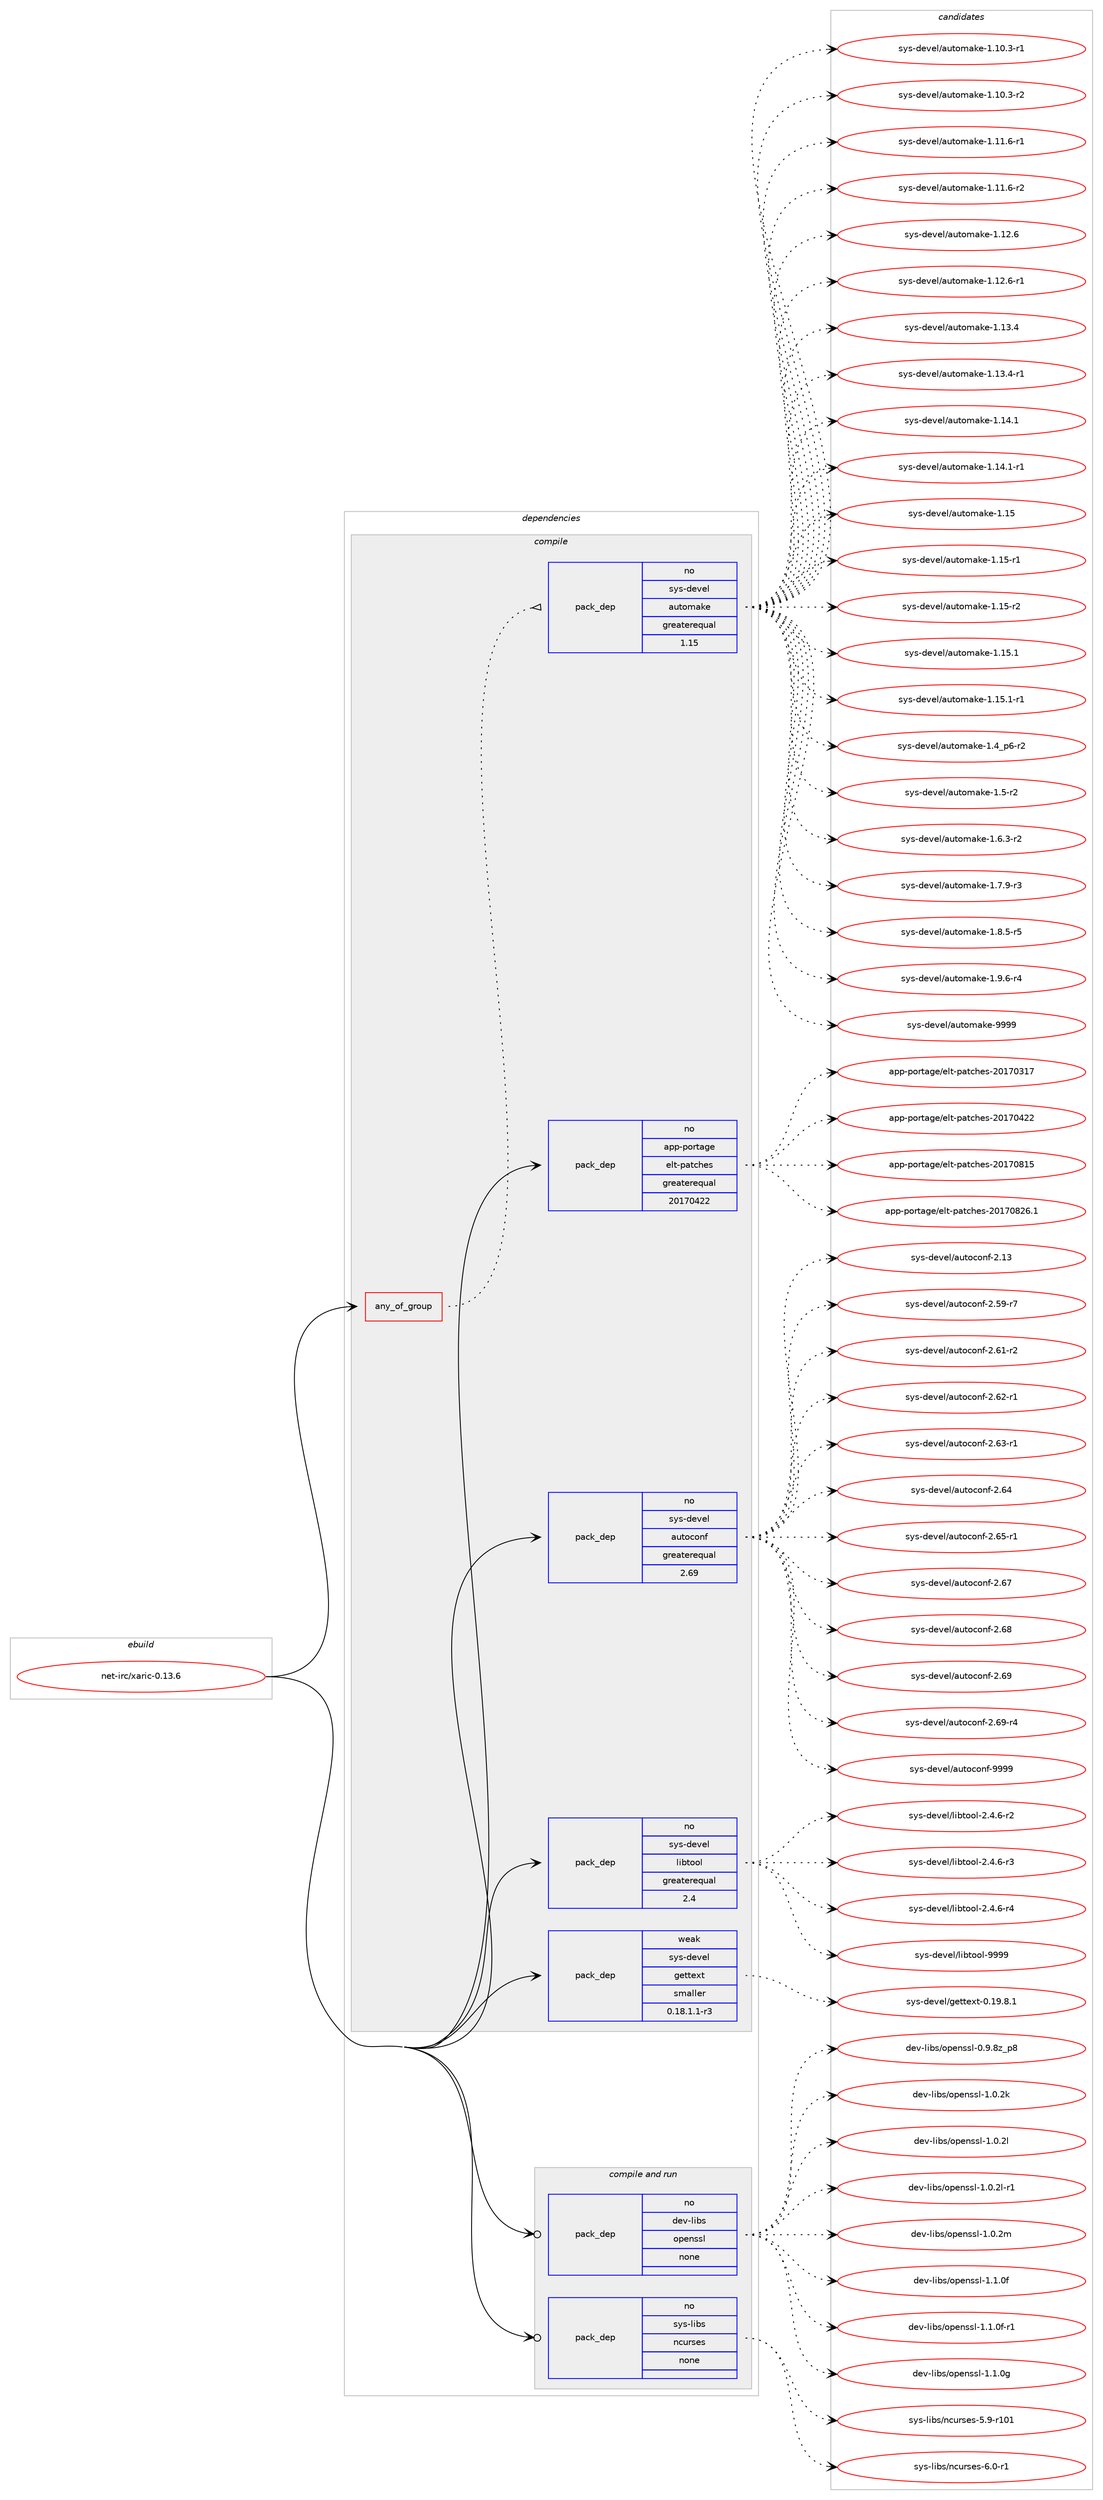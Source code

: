 digraph prolog {

# *************
# Graph options
# *************

newrank=true;
concentrate=true;
compound=true;
graph [rankdir=LR,fontname=Helvetica,fontsize=10,ranksep=1.5];#, ranksep=2.5, nodesep=0.2];
edge  [arrowhead=vee];
node  [fontname=Helvetica,fontsize=10];

# **********
# The ebuild
# **********

subgraph cluster_leftcol {
color=gray;
rank=same;
label=<<i>ebuild</i>>;
id [label="net-irc/xaric-0.13.6", color=red, width=4, href="../net-irc/xaric-0.13.6.svg"];
}

# ****************
# The dependencies
# ****************

subgraph cluster_midcol {
color=gray;
label=<<i>dependencies</i>>;
subgraph cluster_compile {
fillcolor="#eeeeee";
style=filled;
label=<<i>compile</i>>;
subgraph any6708 {
dependency415352 [label=<<TABLE BORDER="0" CELLBORDER="1" CELLSPACING="0" CELLPADDING="4"><TR><TD CELLPADDING="10">any_of_group</TD></TR></TABLE>>, shape=none, color=red];subgraph pack305673 {
dependency415353 [label=<<TABLE BORDER="0" CELLBORDER="1" CELLSPACING="0" CELLPADDING="4" WIDTH="220"><TR><TD ROWSPAN="6" CELLPADDING="30">pack_dep</TD></TR><TR><TD WIDTH="110">no</TD></TR><TR><TD>sys-devel</TD></TR><TR><TD>automake</TD></TR><TR><TD>greaterequal</TD></TR><TR><TD>1.15</TD></TR></TABLE>>, shape=none, color=blue];
}
dependency415352:e -> dependency415353:w [weight=20,style="dotted",arrowhead="oinv"];
}
id:e -> dependency415352:w [weight=20,style="solid",arrowhead="vee"];
subgraph pack305674 {
dependency415354 [label=<<TABLE BORDER="0" CELLBORDER="1" CELLSPACING="0" CELLPADDING="4" WIDTH="220"><TR><TD ROWSPAN="6" CELLPADDING="30">pack_dep</TD></TR><TR><TD WIDTH="110">no</TD></TR><TR><TD>app-portage</TD></TR><TR><TD>elt-patches</TD></TR><TR><TD>greaterequal</TD></TR><TR><TD>20170422</TD></TR></TABLE>>, shape=none, color=blue];
}
id:e -> dependency415354:w [weight=20,style="solid",arrowhead="vee"];
subgraph pack305675 {
dependency415355 [label=<<TABLE BORDER="0" CELLBORDER="1" CELLSPACING="0" CELLPADDING="4" WIDTH="220"><TR><TD ROWSPAN="6" CELLPADDING="30">pack_dep</TD></TR><TR><TD WIDTH="110">no</TD></TR><TR><TD>sys-devel</TD></TR><TR><TD>autoconf</TD></TR><TR><TD>greaterequal</TD></TR><TR><TD>2.69</TD></TR></TABLE>>, shape=none, color=blue];
}
id:e -> dependency415355:w [weight=20,style="solid",arrowhead="vee"];
subgraph pack305676 {
dependency415356 [label=<<TABLE BORDER="0" CELLBORDER="1" CELLSPACING="0" CELLPADDING="4" WIDTH="220"><TR><TD ROWSPAN="6" CELLPADDING="30">pack_dep</TD></TR><TR><TD WIDTH="110">no</TD></TR><TR><TD>sys-devel</TD></TR><TR><TD>libtool</TD></TR><TR><TD>greaterequal</TD></TR><TR><TD>2.4</TD></TR></TABLE>>, shape=none, color=blue];
}
id:e -> dependency415356:w [weight=20,style="solid",arrowhead="vee"];
subgraph pack305677 {
dependency415357 [label=<<TABLE BORDER="0" CELLBORDER="1" CELLSPACING="0" CELLPADDING="4" WIDTH="220"><TR><TD ROWSPAN="6" CELLPADDING="30">pack_dep</TD></TR><TR><TD WIDTH="110">weak</TD></TR><TR><TD>sys-devel</TD></TR><TR><TD>gettext</TD></TR><TR><TD>smaller</TD></TR><TR><TD>0.18.1.1-r3</TD></TR></TABLE>>, shape=none, color=blue];
}
id:e -> dependency415357:w [weight=20,style="solid",arrowhead="vee"];
}
subgraph cluster_compileandrun {
fillcolor="#eeeeee";
style=filled;
label=<<i>compile and run</i>>;
subgraph pack305678 {
dependency415358 [label=<<TABLE BORDER="0" CELLBORDER="1" CELLSPACING="0" CELLPADDING="4" WIDTH="220"><TR><TD ROWSPAN="6" CELLPADDING="30">pack_dep</TD></TR><TR><TD WIDTH="110">no</TD></TR><TR><TD>dev-libs</TD></TR><TR><TD>openssl</TD></TR><TR><TD>none</TD></TR><TR><TD></TD></TR></TABLE>>, shape=none, color=blue];
}
id:e -> dependency415358:w [weight=20,style="solid",arrowhead="odotvee"];
subgraph pack305679 {
dependency415359 [label=<<TABLE BORDER="0" CELLBORDER="1" CELLSPACING="0" CELLPADDING="4" WIDTH="220"><TR><TD ROWSPAN="6" CELLPADDING="30">pack_dep</TD></TR><TR><TD WIDTH="110">no</TD></TR><TR><TD>sys-libs</TD></TR><TR><TD>ncurses</TD></TR><TR><TD>none</TD></TR><TR><TD></TD></TR></TABLE>>, shape=none, color=blue];
}
id:e -> dependency415359:w [weight=20,style="solid",arrowhead="odotvee"];
}
subgraph cluster_run {
fillcolor="#eeeeee";
style=filled;
label=<<i>run</i>>;
}
}

# **************
# The candidates
# **************

subgraph cluster_choices {
rank=same;
color=gray;
label=<<i>candidates</i>>;

subgraph choice305673 {
color=black;
nodesep=1;
choice11512111545100101118101108479711711611110997107101454946494846514511449 [label="sys-devel/automake-1.10.3-r1", color=red, width=4,href="../sys-devel/automake-1.10.3-r1.svg"];
choice11512111545100101118101108479711711611110997107101454946494846514511450 [label="sys-devel/automake-1.10.3-r2", color=red, width=4,href="../sys-devel/automake-1.10.3-r2.svg"];
choice11512111545100101118101108479711711611110997107101454946494946544511449 [label="sys-devel/automake-1.11.6-r1", color=red, width=4,href="../sys-devel/automake-1.11.6-r1.svg"];
choice11512111545100101118101108479711711611110997107101454946494946544511450 [label="sys-devel/automake-1.11.6-r2", color=red, width=4,href="../sys-devel/automake-1.11.6-r2.svg"];
choice1151211154510010111810110847971171161111099710710145494649504654 [label="sys-devel/automake-1.12.6", color=red, width=4,href="../sys-devel/automake-1.12.6.svg"];
choice11512111545100101118101108479711711611110997107101454946495046544511449 [label="sys-devel/automake-1.12.6-r1", color=red, width=4,href="../sys-devel/automake-1.12.6-r1.svg"];
choice1151211154510010111810110847971171161111099710710145494649514652 [label="sys-devel/automake-1.13.4", color=red, width=4,href="../sys-devel/automake-1.13.4.svg"];
choice11512111545100101118101108479711711611110997107101454946495146524511449 [label="sys-devel/automake-1.13.4-r1", color=red, width=4,href="../sys-devel/automake-1.13.4-r1.svg"];
choice1151211154510010111810110847971171161111099710710145494649524649 [label="sys-devel/automake-1.14.1", color=red, width=4,href="../sys-devel/automake-1.14.1.svg"];
choice11512111545100101118101108479711711611110997107101454946495246494511449 [label="sys-devel/automake-1.14.1-r1", color=red, width=4,href="../sys-devel/automake-1.14.1-r1.svg"];
choice115121115451001011181011084797117116111109971071014549464953 [label="sys-devel/automake-1.15", color=red, width=4,href="../sys-devel/automake-1.15.svg"];
choice1151211154510010111810110847971171161111099710710145494649534511449 [label="sys-devel/automake-1.15-r1", color=red, width=4,href="../sys-devel/automake-1.15-r1.svg"];
choice1151211154510010111810110847971171161111099710710145494649534511450 [label="sys-devel/automake-1.15-r2", color=red, width=4,href="../sys-devel/automake-1.15-r2.svg"];
choice1151211154510010111810110847971171161111099710710145494649534649 [label="sys-devel/automake-1.15.1", color=red, width=4,href="../sys-devel/automake-1.15.1.svg"];
choice11512111545100101118101108479711711611110997107101454946495346494511449 [label="sys-devel/automake-1.15.1-r1", color=red, width=4,href="../sys-devel/automake-1.15.1-r1.svg"];
choice115121115451001011181011084797117116111109971071014549465295112544511450 [label="sys-devel/automake-1.4_p6-r2", color=red, width=4,href="../sys-devel/automake-1.4_p6-r2.svg"];
choice11512111545100101118101108479711711611110997107101454946534511450 [label="sys-devel/automake-1.5-r2", color=red, width=4,href="../sys-devel/automake-1.5-r2.svg"];
choice115121115451001011181011084797117116111109971071014549465446514511450 [label="sys-devel/automake-1.6.3-r2", color=red, width=4,href="../sys-devel/automake-1.6.3-r2.svg"];
choice115121115451001011181011084797117116111109971071014549465546574511451 [label="sys-devel/automake-1.7.9-r3", color=red, width=4,href="../sys-devel/automake-1.7.9-r3.svg"];
choice115121115451001011181011084797117116111109971071014549465646534511453 [label="sys-devel/automake-1.8.5-r5", color=red, width=4,href="../sys-devel/automake-1.8.5-r5.svg"];
choice115121115451001011181011084797117116111109971071014549465746544511452 [label="sys-devel/automake-1.9.6-r4", color=red, width=4,href="../sys-devel/automake-1.9.6-r4.svg"];
choice115121115451001011181011084797117116111109971071014557575757 [label="sys-devel/automake-9999", color=red, width=4,href="../sys-devel/automake-9999.svg"];
dependency415353:e -> choice11512111545100101118101108479711711611110997107101454946494846514511449:w [style=dotted,weight="100"];
dependency415353:e -> choice11512111545100101118101108479711711611110997107101454946494846514511450:w [style=dotted,weight="100"];
dependency415353:e -> choice11512111545100101118101108479711711611110997107101454946494946544511449:w [style=dotted,weight="100"];
dependency415353:e -> choice11512111545100101118101108479711711611110997107101454946494946544511450:w [style=dotted,weight="100"];
dependency415353:e -> choice1151211154510010111810110847971171161111099710710145494649504654:w [style=dotted,weight="100"];
dependency415353:e -> choice11512111545100101118101108479711711611110997107101454946495046544511449:w [style=dotted,weight="100"];
dependency415353:e -> choice1151211154510010111810110847971171161111099710710145494649514652:w [style=dotted,weight="100"];
dependency415353:e -> choice11512111545100101118101108479711711611110997107101454946495146524511449:w [style=dotted,weight="100"];
dependency415353:e -> choice1151211154510010111810110847971171161111099710710145494649524649:w [style=dotted,weight="100"];
dependency415353:e -> choice11512111545100101118101108479711711611110997107101454946495246494511449:w [style=dotted,weight="100"];
dependency415353:e -> choice115121115451001011181011084797117116111109971071014549464953:w [style=dotted,weight="100"];
dependency415353:e -> choice1151211154510010111810110847971171161111099710710145494649534511449:w [style=dotted,weight="100"];
dependency415353:e -> choice1151211154510010111810110847971171161111099710710145494649534511450:w [style=dotted,weight="100"];
dependency415353:e -> choice1151211154510010111810110847971171161111099710710145494649534649:w [style=dotted,weight="100"];
dependency415353:e -> choice11512111545100101118101108479711711611110997107101454946495346494511449:w [style=dotted,weight="100"];
dependency415353:e -> choice115121115451001011181011084797117116111109971071014549465295112544511450:w [style=dotted,weight="100"];
dependency415353:e -> choice11512111545100101118101108479711711611110997107101454946534511450:w [style=dotted,weight="100"];
dependency415353:e -> choice115121115451001011181011084797117116111109971071014549465446514511450:w [style=dotted,weight="100"];
dependency415353:e -> choice115121115451001011181011084797117116111109971071014549465546574511451:w [style=dotted,weight="100"];
dependency415353:e -> choice115121115451001011181011084797117116111109971071014549465646534511453:w [style=dotted,weight="100"];
dependency415353:e -> choice115121115451001011181011084797117116111109971071014549465746544511452:w [style=dotted,weight="100"];
dependency415353:e -> choice115121115451001011181011084797117116111109971071014557575757:w [style=dotted,weight="100"];
}
subgraph choice305674 {
color=black;
nodesep=1;
choice97112112451121111141169710310147101108116451129711699104101115455048495548514955 [label="app-portage/elt-patches-20170317", color=red, width=4,href="../app-portage/elt-patches-20170317.svg"];
choice97112112451121111141169710310147101108116451129711699104101115455048495548525050 [label="app-portage/elt-patches-20170422", color=red, width=4,href="../app-portage/elt-patches-20170422.svg"];
choice97112112451121111141169710310147101108116451129711699104101115455048495548564953 [label="app-portage/elt-patches-20170815", color=red, width=4,href="../app-portage/elt-patches-20170815.svg"];
choice971121124511211111411697103101471011081164511297116991041011154550484955485650544649 [label="app-portage/elt-patches-20170826.1", color=red, width=4,href="../app-portage/elt-patches-20170826.1.svg"];
dependency415354:e -> choice97112112451121111141169710310147101108116451129711699104101115455048495548514955:w [style=dotted,weight="100"];
dependency415354:e -> choice97112112451121111141169710310147101108116451129711699104101115455048495548525050:w [style=dotted,weight="100"];
dependency415354:e -> choice97112112451121111141169710310147101108116451129711699104101115455048495548564953:w [style=dotted,weight="100"];
dependency415354:e -> choice971121124511211111411697103101471011081164511297116991041011154550484955485650544649:w [style=dotted,weight="100"];
}
subgraph choice305675 {
color=black;
nodesep=1;
choice115121115451001011181011084797117116111991111101024550464951 [label="sys-devel/autoconf-2.13", color=red, width=4,href="../sys-devel/autoconf-2.13.svg"];
choice1151211154510010111810110847971171161119911111010245504653574511455 [label="sys-devel/autoconf-2.59-r7", color=red, width=4,href="../sys-devel/autoconf-2.59-r7.svg"];
choice1151211154510010111810110847971171161119911111010245504654494511450 [label="sys-devel/autoconf-2.61-r2", color=red, width=4,href="../sys-devel/autoconf-2.61-r2.svg"];
choice1151211154510010111810110847971171161119911111010245504654504511449 [label="sys-devel/autoconf-2.62-r1", color=red, width=4,href="../sys-devel/autoconf-2.62-r1.svg"];
choice1151211154510010111810110847971171161119911111010245504654514511449 [label="sys-devel/autoconf-2.63-r1", color=red, width=4,href="../sys-devel/autoconf-2.63-r1.svg"];
choice115121115451001011181011084797117116111991111101024550465452 [label="sys-devel/autoconf-2.64", color=red, width=4,href="../sys-devel/autoconf-2.64.svg"];
choice1151211154510010111810110847971171161119911111010245504654534511449 [label="sys-devel/autoconf-2.65-r1", color=red, width=4,href="../sys-devel/autoconf-2.65-r1.svg"];
choice115121115451001011181011084797117116111991111101024550465455 [label="sys-devel/autoconf-2.67", color=red, width=4,href="../sys-devel/autoconf-2.67.svg"];
choice115121115451001011181011084797117116111991111101024550465456 [label="sys-devel/autoconf-2.68", color=red, width=4,href="../sys-devel/autoconf-2.68.svg"];
choice115121115451001011181011084797117116111991111101024550465457 [label="sys-devel/autoconf-2.69", color=red, width=4,href="../sys-devel/autoconf-2.69.svg"];
choice1151211154510010111810110847971171161119911111010245504654574511452 [label="sys-devel/autoconf-2.69-r4", color=red, width=4,href="../sys-devel/autoconf-2.69-r4.svg"];
choice115121115451001011181011084797117116111991111101024557575757 [label="sys-devel/autoconf-9999", color=red, width=4,href="../sys-devel/autoconf-9999.svg"];
dependency415355:e -> choice115121115451001011181011084797117116111991111101024550464951:w [style=dotted,weight="100"];
dependency415355:e -> choice1151211154510010111810110847971171161119911111010245504653574511455:w [style=dotted,weight="100"];
dependency415355:e -> choice1151211154510010111810110847971171161119911111010245504654494511450:w [style=dotted,weight="100"];
dependency415355:e -> choice1151211154510010111810110847971171161119911111010245504654504511449:w [style=dotted,weight="100"];
dependency415355:e -> choice1151211154510010111810110847971171161119911111010245504654514511449:w [style=dotted,weight="100"];
dependency415355:e -> choice115121115451001011181011084797117116111991111101024550465452:w [style=dotted,weight="100"];
dependency415355:e -> choice1151211154510010111810110847971171161119911111010245504654534511449:w [style=dotted,weight="100"];
dependency415355:e -> choice115121115451001011181011084797117116111991111101024550465455:w [style=dotted,weight="100"];
dependency415355:e -> choice115121115451001011181011084797117116111991111101024550465456:w [style=dotted,weight="100"];
dependency415355:e -> choice115121115451001011181011084797117116111991111101024550465457:w [style=dotted,weight="100"];
dependency415355:e -> choice1151211154510010111810110847971171161119911111010245504654574511452:w [style=dotted,weight="100"];
dependency415355:e -> choice115121115451001011181011084797117116111991111101024557575757:w [style=dotted,weight="100"];
}
subgraph choice305676 {
color=black;
nodesep=1;
choice1151211154510010111810110847108105981161111111084550465246544511450 [label="sys-devel/libtool-2.4.6-r2", color=red, width=4,href="../sys-devel/libtool-2.4.6-r2.svg"];
choice1151211154510010111810110847108105981161111111084550465246544511451 [label="sys-devel/libtool-2.4.6-r3", color=red, width=4,href="../sys-devel/libtool-2.4.6-r3.svg"];
choice1151211154510010111810110847108105981161111111084550465246544511452 [label="sys-devel/libtool-2.4.6-r4", color=red, width=4,href="../sys-devel/libtool-2.4.6-r4.svg"];
choice1151211154510010111810110847108105981161111111084557575757 [label="sys-devel/libtool-9999", color=red, width=4,href="../sys-devel/libtool-9999.svg"];
dependency415356:e -> choice1151211154510010111810110847108105981161111111084550465246544511450:w [style=dotted,weight="100"];
dependency415356:e -> choice1151211154510010111810110847108105981161111111084550465246544511451:w [style=dotted,weight="100"];
dependency415356:e -> choice1151211154510010111810110847108105981161111111084550465246544511452:w [style=dotted,weight="100"];
dependency415356:e -> choice1151211154510010111810110847108105981161111111084557575757:w [style=dotted,weight="100"];
}
subgraph choice305677 {
color=black;
nodesep=1;
choice1151211154510010111810110847103101116116101120116454846495746564649 [label="sys-devel/gettext-0.19.8.1", color=red, width=4,href="../sys-devel/gettext-0.19.8.1.svg"];
dependency415357:e -> choice1151211154510010111810110847103101116116101120116454846495746564649:w [style=dotted,weight="100"];
}
subgraph choice305678 {
color=black;
nodesep=1;
choice1001011184510810598115471111121011101151151084548465746561229511256 [label="dev-libs/openssl-0.9.8z_p8", color=red, width=4,href="../dev-libs/openssl-0.9.8z_p8.svg"];
choice100101118451081059811547111112101110115115108454946484650107 [label="dev-libs/openssl-1.0.2k", color=red, width=4,href="../dev-libs/openssl-1.0.2k.svg"];
choice100101118451081059811547111112101110115115108454946484650108 [label="dev-libs/openssl-1.0.2l", color=red, width=4,href="../dev-libs/openssl-1.0.2l.svg"];
choice1001011184510810598115471111121011101151151084549464846501084511449 [label="dev-libs/openssl-1.0.2l-r1", color=red, width=4,href="../dev-libs/openssl-1.0.2l-r1.svg"];
choice100101118451081059811547111112101110115115108454946484650109 [label="dev-libs/openssl-1.0.2m", color=red, width=4,href="../dev-libs/openssl-1.0.2m.svg"];
choice100101118451081059811547111112101110115115108454946494648102 [label="dev-libs/openssl-1.1.0f", color=red, width=4,href="../dev-libs/openssl-1.1.0f.svg"];
choice1001011184510810598115471111121011101151151084549464946481024511449 [label="dev-libs/openssl-1.1.0f-r1", color=red, width=4,href="../dev-libs/openssl-1.1.0f-r1.svg"];
choice100101118451081059811547111112101110115115108454946494648103 [label="dev-libs/openssl-1.1.0g", color=red, width=4,href="../dev-libs/openssl-1.1.0g.svg"];
dependency415358:e -> choice1001011184510810598115471111121011101151151084548465746561229511256:w [style=dotted,weight="100"];
dependency415358:e -> choice100101118451081059811547111112101110115115108454946484650107:w [style=dotted,weight="100"];
dependency415358:e -> choice100101118451081059811547111112101110115115108454946484650108:w [style=dotted,weight="100"];
dependency415358:e -> choice1001011184510810598115471111121011101151151084549464846501084511449:w [style=dotted,weight="100"];
dependency415358:e -> choice100101118451081059811547111112101110115115108454946484650109:w [style=dotted,weight="100"];
dependency415358:e -> choice100101118451081059811547111112101110115115108454946494648102:w [style=dotted,weight="100"];
dependency415358:e -> choice1001011184510810598115471111121011101151151084549464946481024511449:w [style=dotted,weight="100"];
dependency415358:e -> choice100101118451081059811547111112101110115115108454946494648103:w [style=dotted,weight="100"];
}
subgraph choice305679 {
color=black;
nodesep=1;
choice115121115451081059811547110991171141151011154553465745114494849 [label="sys-libs/ncurses-5.9-r101", color=red, width=4,href="../sys-libs/ncurses-5.9-r101.svg"];
choice11512111545108105981154711099117114115101115455446484511449 [label="sys-libs/ncurses-6.0-r1", color=red, width=4,href="../sys-libs/ncurses-6.0-r1.svg"];
dependency415359:e -> choice115121115451081059811547110991171141151011154553465745114494849:w [style=dotted,weight="100"];
dependency415359:e -> choice11512111545108105981154711099117114115101115455446484511449:w [style=dotted,weight="100"];
}
}

}
